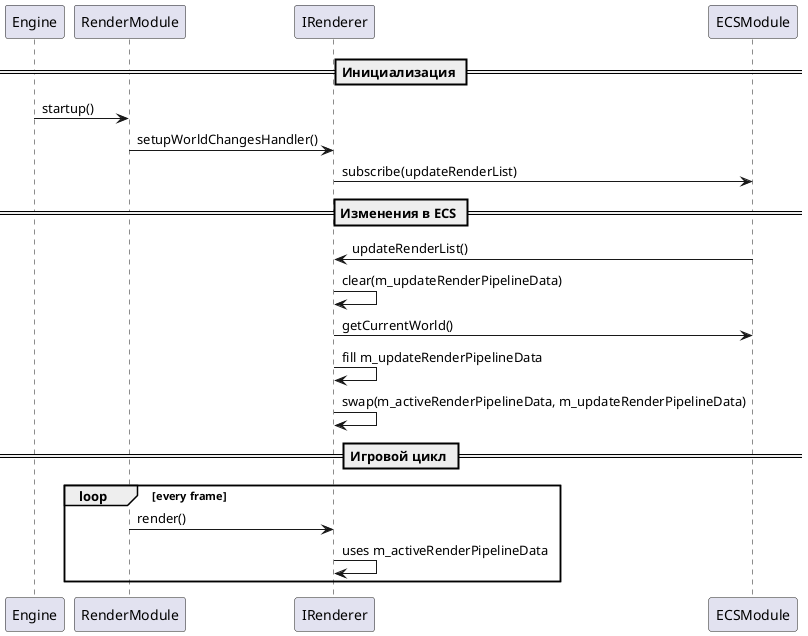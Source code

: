 @startuml
participant Engine
participant RenderModule
participant IRenderer
participant ECSModule

== Инициализация ==

Engine -> RenderModule: startup()
RenderModule -> IRenderer: setupWorldChangesHandler()
IRenderer -> ECSModule: subscribe(updateRenderList)

== Изменения в ECS ==

ECSModule -> IRenderer: updateRenderList()
IRenderer -> IRenderer: clear(m_updateRenderPipelineData)
IRenderer -> ECSModule: getCurrentWorld()
IRenderer -> IRenderer: fill m_updateRenderPipelineData
IRenderer -> IRenderer: swap(m_activeRenderPipelineData, m_updateRenderPipelineData)

== Игровой цикл ==

loop every frame
  RenderModule -> IRenderer: render()
  IRenderer -> IRenderer: uses m_activeRenderPipelineData
end
@enduml

